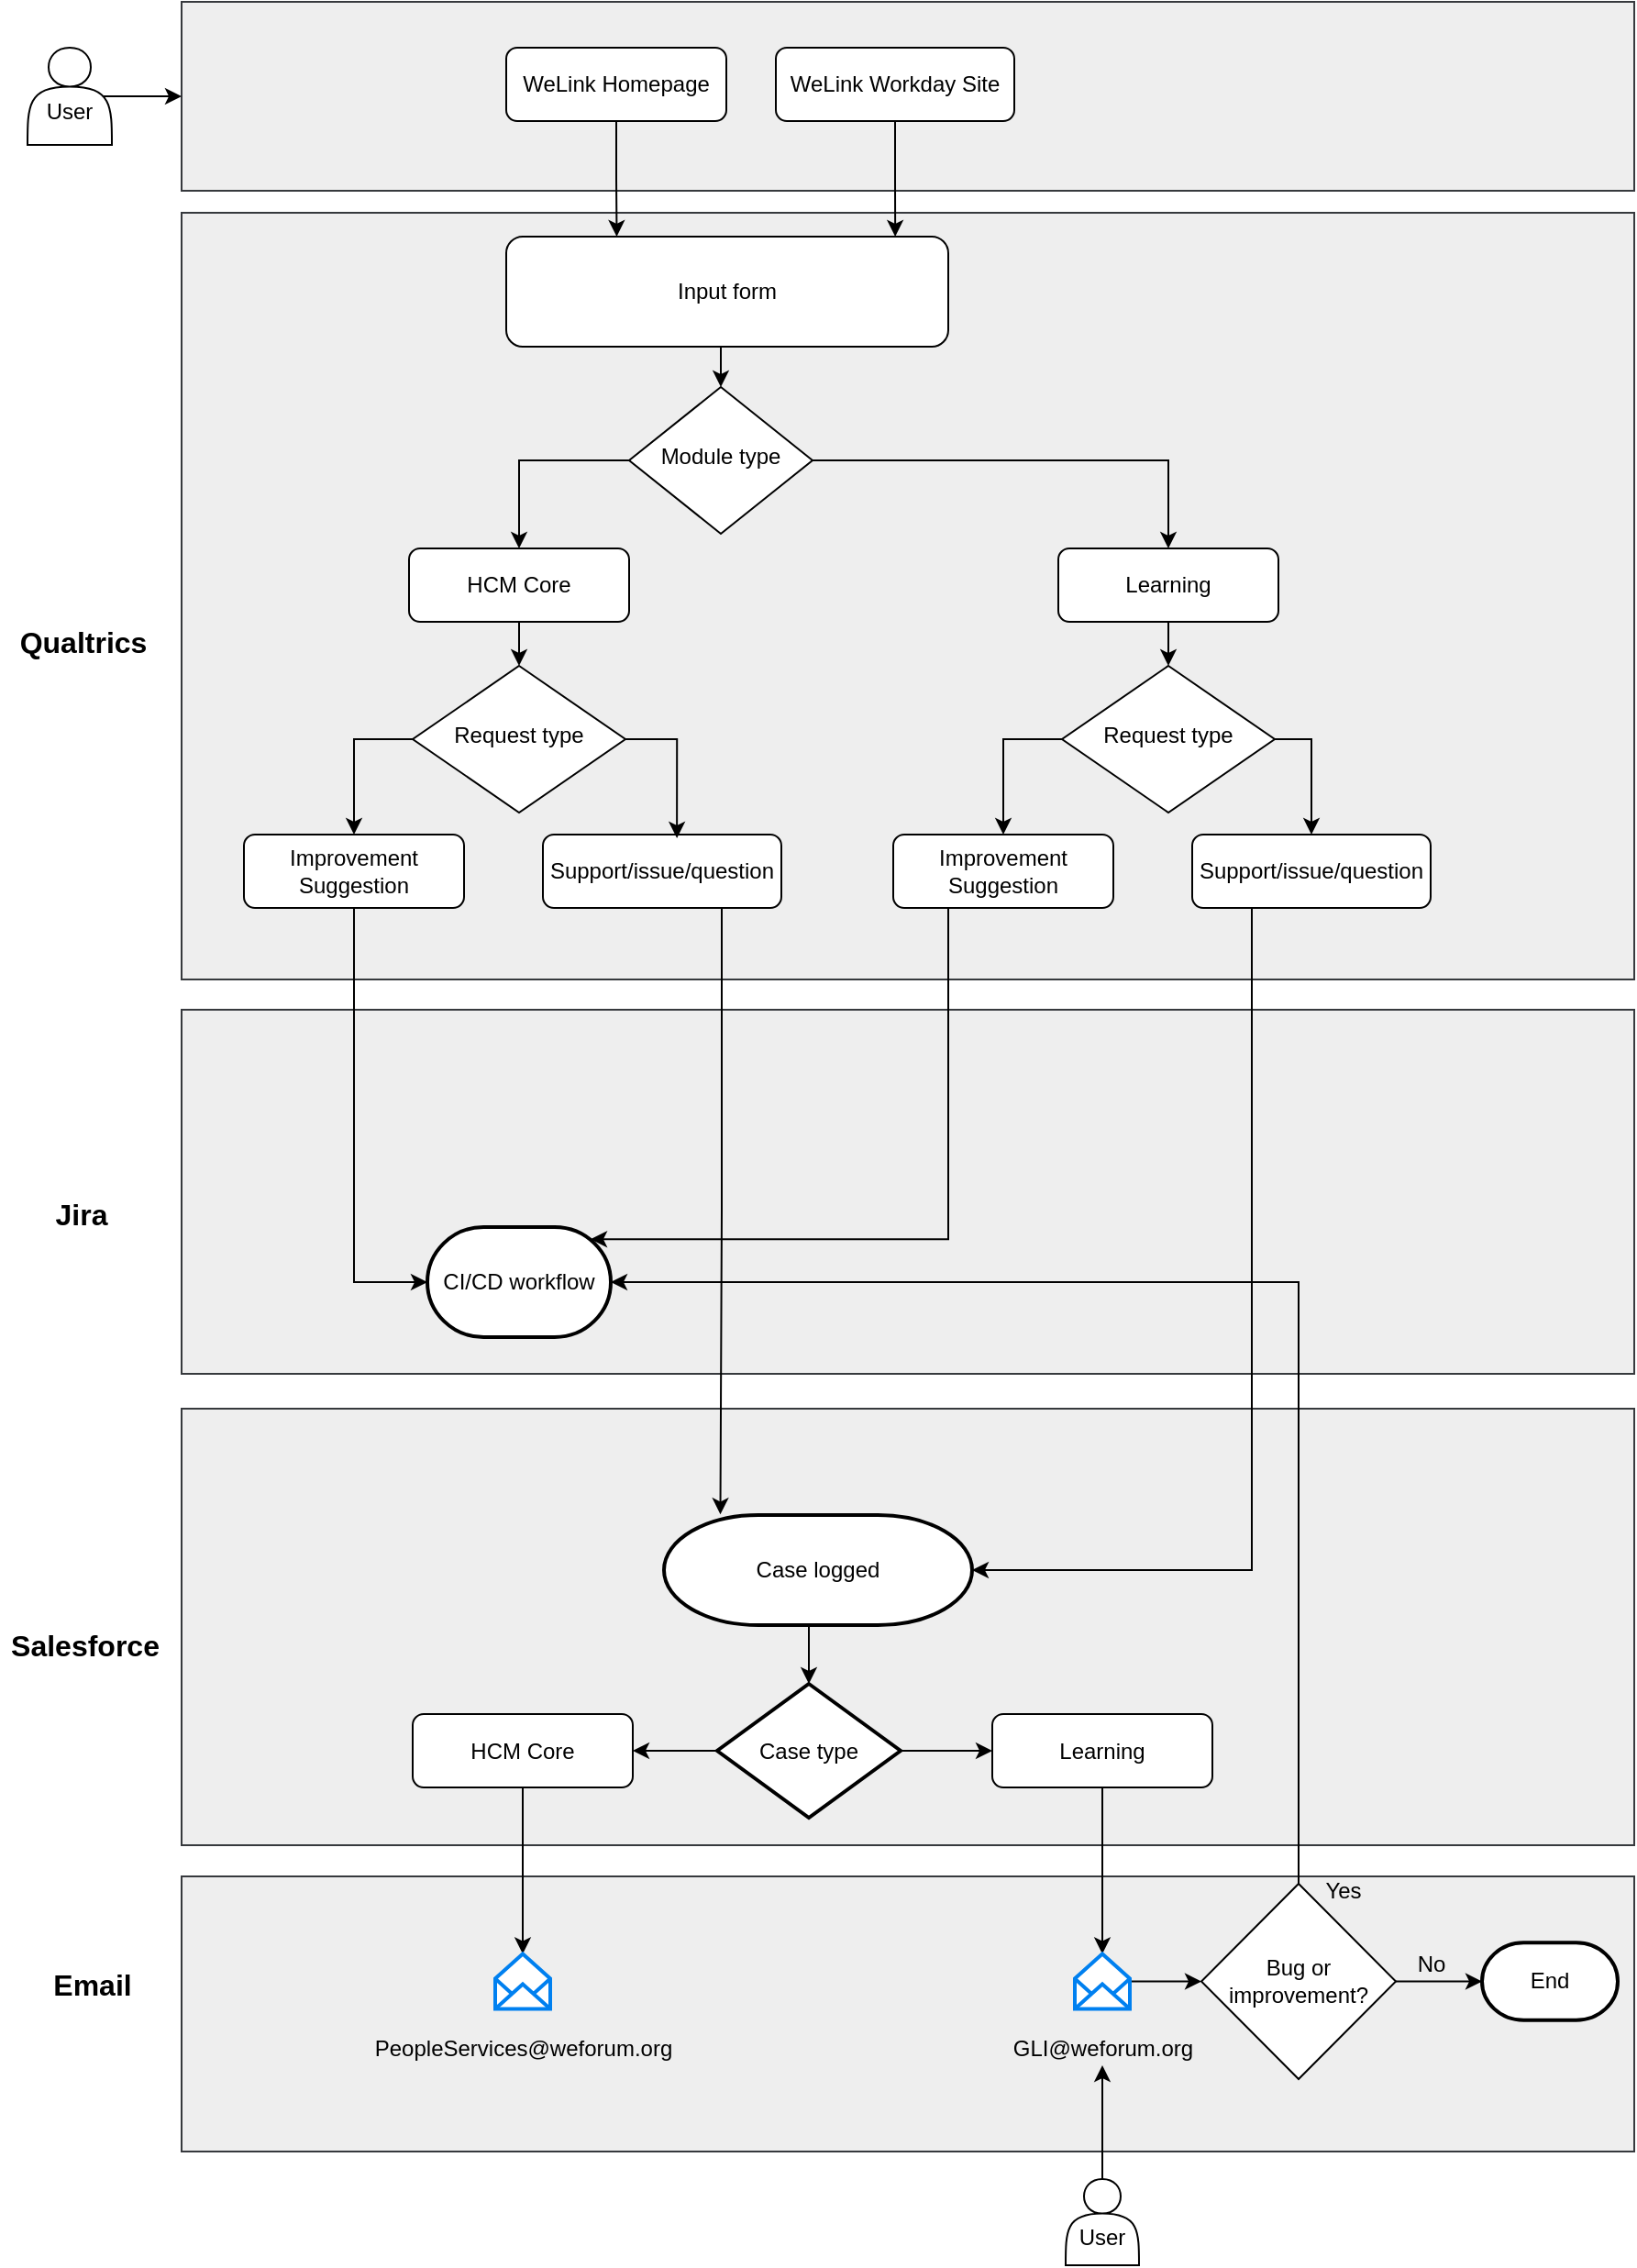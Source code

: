 <mxfile version="13.7.7" type="github">
  <diagram id="C5RBs43oDa-KdzZeNtuy" name="Page-1">
    <mxGraphModel dx="1795" dy="872" grid="0" gridSize="10" guides="1" tooltips="1" connect="1" arrows="1" fold="1" page="0" pageScale="1" pageWidth="827" pageHeight="1169" math="0" shadow="0">
      <root>
        <mxCell id="WIyWlLk6GJQsqaUBKTNV-0" />
        <mxCell id="WIyWlLk6GJQsqaUBKTNV-1" parent="WIyWlLk6GJQsqaUBKTNV-0" />
        <mxCell id="D9vbh_8IcNv3RJt-XEtt-66" value="" style="rounded=0;whiteSpace=wrap;html=1;fillColor=#eeeeee;strokeColor=#36393d;" vertex="1" parent="WIyWlLk6GJQsqaUBKTNV-1">
          <mxGeometry x="96" y="1083" width="792" height="150" as="geometry" />
        </mxCell>
        <mxCell id="D9vbh_8IcNv3RJt-XEtt-65" value="" style="rounded=0;whiteSpace=wrap;html=1;fillColor=#eeeeee;strokeColor=#36393d;" vertex="1" parent="WIyWlLk6GJQsqaUBKTNV-1">
          <mxGeometry x="96" y="828" width="792" height="238" as="geometry" />
        </mxCell>
        <mxCell id="D9vbh_8IcNv3RJt-XEtt-64" value="" style="rounded=0;whiteSpace=wrap;html=1;fillColor=#eeeeee;strokeColor=#36393d;" vertex="1" parent="WIyWlLk6GJQsqaUBKTNV-1">
          <mxGeometry x="96" y="610.5" width="792" height="198.5" as="geometry" />
        </mxCell>
        <mxCell id="D9vbh_8IcNv3RJt-XEtt-63" value="" style="rounded=0;whiteSpace=wrap;html=1;fillColor=#eeeeee;strokeColor=#36393d;" vertex="1" parent="WIyWlLk6GJQsqaUBKTNV-1">
          <mxGeometry x="96" y="176" width="792" height="418" as="geometry" />
        </mxCell>
        <mxCell id="D9vbh_8IcNv3RJt-XEtt-62" value="" style="rounded=0;whiteSpace=wrap;html=1;fillColor=#eeeeee;strokeColor=#36393d;" vertex="1" parent="WIyWlLk6GJQsqaUBKTNV-1">
          <mxGeometry x="96" y="61" width="792" height="103" as="geometry" />
        </mxCell>
        <mxCell id="D9vbh_8IcNv3RJt-XEtt-84" style="edgeStyle=orthogonalEdgeStyle;rounded=0;orthogonalLoop=1;jettySize=auto;html=1;exitX=0.5;exitY=1;exitDx=0;exitDy=0;entryX=0.25;entryY=0;entryDx=0;entryDy=0;" edge="1" parent="WIyWlLk6GJQsqaUBKTNV-1" source="WIyWlLk6GJQsqaUBKTNV-3" target="D9vbh_8IcNv3RJt-XEtt-14">
          <mxGeometry relative="1" as="geometry" />
        </mxCell>
        <mxCell id="WIyWlLk6GJQsqaUBKTNV-3" value="WeLink Homepage" style="rounded=1;whiteSpace=wrap;html=1;fontSize=12;glass=0;strokeWidth=1;shadow=0;" parent="WIyWlLk6GJQsqaUBKTNV-1" vertex="1">
          <mxGeometry x="273" y="86" width="120" height="40" as="geometry" />
        </mxCell>
        <mxCell id="D9vbh_8IcNv3RJt-XEtt-79" style="edgeStyle=orthogonalEdgeStyle;rounded=0;orthogonalLoop=1;jettySize=auto;html=1;exitX=0.75;exitY=1;exitDx=0;exitDy=0;entryX=0.183;entryY=-0.006;entryDx=0;entryDy=0;entryPerimeter=0;" edge="1" parent="WIyWlLk6GJQsqaUBKTNV-1" source="WIyWlLk6GJQsqaUBKTNV-7" target="D9vbh_8IcNv3RJt-XEtt-34">
          <mxGeometry relative="1" as="geometry">
            <Array as="points">
              <mxPoint x="391" y="720" />
            </Array>
          </mxGeometry>
        </mxCell>
        <mxCell id="WIyWlLk6GJQsqaUBKTNV-7" value="Support/issue/question" style="rounded=1;whiteSpace=wrap;html=1;fontSize=12;glass=0;strokeWidth=1;shadow=0;" parent="WIyWlLk6GJQsqaUBKTNV-1" vertex="1">
          <mxGeometry x="293" y="515" width="130" height="40" as="geometry" />
        </mxCell>
        <mxCell id="D9vbh_8IcNv3RJt-XEtt-16" style="edgeStyle=orthogonalEdgeStyle;rounded=0;orthogonalLoop=1;jettySize=auto;html=1;exitX=1;exitY=0.5;exitDx=0;exitDy=0;entryX=0.5;entryY=0;entryDx=0;entryDy=0;" edge="1" parent="WIyWlLk6GJQsqaUBKTNV-1" source="WIyWlLk6GJQsqaUBKTNV-10" target="D9vbh_8IcNv3RJt-XEtt-15">
          <mxGeometry relative="1" as="geometry" />
        </mxCell>
        <mxCell id="D9vbh_8IcNv3RJt-XEtt-17" style="edgeStyle=orthogonalEdgeStyle;rounded=0;orthogonalLoop=1;jettySize=auto;html=1;exitX=0;exitY=0.5;exitDx=0;exitDy=0;entryX=0.5;entryY=0;entryDx=0;entryDy=0;" edge="1" parent="WIyWlLk6GJQsqaUBKTNV-1" source="WIyWlLk6GJQsqaUBKTNV-10" target="WIyWlLk6GJQsqaUBKTNV-12">
          <mxGeometry relative="1" as="geometry" />
        </mxCell>
        <mxCell id="WIyWlLk6GJQsqaUBKTNV-10" value="Module type" style="rhombus;whiteSpace=wrap;html=1;shadow=0;fontFamily=Helvetica;fontSize=12;align=center;strokeWidth=1;spacing=6;spacingTop=-4;" parent="WIyWlLk6GJQsqaUBKTNV-1" vertex="1">
          <mxGeometry x="340" y="271" width="100" height="80" as="geometry" />
        </mxCell>
        <mxCell id="D9vbh_8IcNv3RJt-XEtt-36" style="edgeStyle=orthogonalEdgeStyle;rounded=0;orthogonalLoop=1;jettySize=auto;html=1;exitX=0.5;exitY=1;exitDx=0;exitDy=0;entryX=0;entryY=0.5;entryDx=0;entryDy=0;entryPerimeter=0;" edge="1" parent="WIyWlLk6GJQsqaUBKTNV-1" source="WIyWlLk6GJQsqaUBKTNV-11" target="D9vbh_8IcNv3RJt-XEtt-32">
          <mxGeometry relative="1" as="geometry" />
        </mxCell>
        <mxCell id="WIyWlLk6GJQsqaUBKTNV-11" value="Improvement Suggestion" style="rounded=1;whiteSpace=wrap;html=1;fontSize=12;glass=0;strokeWidth=1;shadow=0;" parent="WIyWlLk6GJQsqaUBKTNV-1" vertex="1">
          <mxGeometry x="130" y="515" width="120" height="40" as="geometry" />
        </mxCell>
        <mxCell id="D9vbh_8IcNv3RJt-XEtt-24" style="edgeStyle=orthogonalEdgeStyle;rounded=0;orthogonalLoop=1;jettySize=auto;html=1;exitX=0.5;exitY=1;exitDx=0;exitDy=0;entryX=0.5;entryY=0;entryDx=0;entryDy=0;" edge="1" parent="WIyWlLk6GJQsqaUBKTNV-1" source="WIyWlLk6GJQsqaUBKTNV-12" target="D9vbh_8IcNv3RJt-XEtt-21">
          <mxGeometry relative="1" as="geometry" />
        </mxCell>
        <mxCell id="WIyWlLk6GJQsqaUBKTNV-12" value="HCM Core" style="rounded=1;whiteSpace=wrap;html=1;fontSize=12;glass=0;strokeWidth=1;shadow=0;" parent="WIyWlLk6GJQsqaUBKTNV-1" vertex="1">
          <mxGeometry x="220" y="359" width="120" height="40" as="geometry" />
        </mxCell>
        <mxCell id="D9vbh_8IcNv3RJt-XEtt-19" style="edgeStyle=orthogonalEdgeStyle;rounded=0;orthogonalLoop=1;jettySize=auto;html=1;exitX=0.5;exitY=1;exitDx=0;exitDy=0;entryX=0.88;entryY=0;entryDx=0;entryDy=0;entryPerimeter=0;" edge="1" parent="WIyWlLk6GJQsqaUBKTNV-1" source="D9vbh_8IcNv3RJt-XEtt-0" target="D9vbh_8IcNv3RJt-XEtt-14">
          <mxGeometry relative="1" as="geometry" />
        </mxCell>
        <mxCell id="D9vbh_8IcNv3RJt-XEtt-0" value="WeLink Workday Site" style="rounded=1;whiteSpace=wrap;html=1;fontSize=12;glass=0;strokeWidth=1;shadow=0;" vertex="1" parent="WIyWlLk6GJQsqaUBKTNV-1">
          <mxGeometry x="420" y="86" width="130" height="40" as="geometry" />
        </mxCell>
        <mxCell id="D9vbh_8IcNv3RJt-XEtt-13" value="Qualtrics" style="text;html=1;align=center;verticalAlign=middle;resizable=0;points=[];autosize=1;fontStyle=1;fontSize=16;" vertex="1" parent="WIyWlLk6GJQsqaUBKTNV-1">
          <mxGeometry x="2" y="398" width="79" height="23" as="geometry" />
        </mxCell>
        <mxCell id="D9vbh_8IcNv3RJt-XEtt-18" style="edgeStyle=orthogonalEdgeStyle;rounded=0;orthogonalLoop=1;jettySize=auto;html=1;exitX=0.5;exitY=1;exitDx=0;exitDy=0;entryX=0.5;entryY=0;entryDx=0;entryDy=0;" edge="1" parent="WIyWlLk6GJQsqaUBKTNV-1" source="D9vbh_8IcNv3RJt-XEtt-14" target="WIyWlLk6GJQsqaUBKTNV-10">
          <mxGeometry relative="1" as="geometry" />
        </mxCell>
        <mxCell id="D9vbh_8IcNv3RJt-XEtt-14" value="Input form" style="rounded=1;whiteSpace=wrap;html=1;" vertex="1" parent="WIyWlLk6GJQsqaUBKTNV-1">
          <mxGeometry x="273" y="189" width="241" height="60" as="geometry" />
        </mxCell>
        <mxCell id="D9vbh_8IcNv3RJt-XEtt-28" style="edgeStyle=orthogonalEdgeStyle;rounded=0;orthogonalLoop=1;jettySize=auto;html=1;exitX=0.5;exitY=1;exitDx=0;exitDy=0;entryX=0.5;entryY=0;entryDx=0;entryDy=0;" edge="1" parent="WIyWlLk6GJQsqaUBKTNV-1" source="D9vbh_8IcNv3RJt-XEtt-15" target="D9vbh_8IcNv3RJt-XEtt-27">
          <mxGeometry relative="1" as="geometry" />
        </mxCell>
        <mxCell id="D9vbh_8IcNv3RJt-XEtt-15" value="Learning" style="rounded=1;whiteSpace=wrap;html=1;fontSize=12;glass=0;strokeWidth=1;shadow=0;" vertex="1" parent="WIyWlLk6GJQsqaUBKTNV-1">
          <mxGeometry x="574" y="359" width="120" height="40" as="geometry" />
        </mxCell>
        <mxCell id="D9vbh_8IcNv3RJt-XEtt-22" style="edgeStyle=orthogonalEdgeStyle;rounded=0;orthogonalLoop=1;jettySize=auto;html=1;exitX=0;exitY=0.5;exitDx=0;exitDy=0;entryX=0.5;entryY=0;entryDx=0;entryDy=0;" edge="1" parent="WIyWlLk6GJQsqaUBKTNV-1" source="D9vbh_8IcNv3RJt-XEtt-21" target="WIyWlLk6GJQsqaUBKTNV-11">
          <mxGeometry relative="1" as="geometry" />
        </mxCell>
        <mxCell id="D9vbh_8IcNv3RJt-XEtt-23" style="edgeStyle=orthogonalEdgeStyle;rounded=0;orthogonalLoop=1;jettySize=auto;html=1;exitX=1;exitY=0.5;exitDx=0;exitDy=0;entryX=0.562;entryY=0.05;entryDx=0;entryDy=0;entryPerimeter=0;" edge="1" parent="WIyWlLk6GJQsqaUBKTNV-1" source="D9vbh_8IcNv3RJt-XEtt-21" target="WIyWlLk6GJQsqaUBKTNV-7">
          <mxGeometry relative="1" as="geometry" />
        </mxCell>
        <mxCell id="D9vbh_8IcNv3RJt-XEtt-21" value="Request type" style="rhombus;whiteSpace=wrap;html=1;shadow=0;fontFamily=Helvetica;fontSize=12;align=center;strokeWidth=1;spacing=6;spacingTop=-4;" vertex="1" parent="WIyWlLk6GJQsqaUBKTNV-1">
          <mxGeometry x="222" y="423" width="116" height="80" as="geometry" />
        </mxCell>
        <mxCell id="D9vbh_8IcNv3RJt-XEtt-80" style="edgeStyle=orthogonalEdgeStyle;rounded=0;orthogonalLoop=1;jettySize=auto;html=1;exitX=0.25;exitY=1;exitDx=0;exitDy=0;entryX=1;entryY=0.5;entryDx=0;entryDy=0;entryPerimeter=0;" edge="1" parent="WIyWlLk6GJQsqaUBKTNV-1" source="D9vbh_8IcNv3RJt-XEtt-25" target="D9vbh_8IcNv3RJt-XEtt-34">
          <mxGeometry relative="1" as="geometry" />
        </mxCell>
        <mxCell id="D9vbh_8IcNv3RJt-XEtt-25" value="Support/issue/question" style="rounded=1;whiteSpace=wrap;html=1;fontSize=12;glass=0;strokeWidth=1;shadow=0;" vertex="1" parent="WIyWlLk6GJQsqaUBKTNV-1">
          <mxGeometry x="647" y="515" width="130" height="40" as="geometry" />
        </mxCell>
        <mxCell id="D9vbh_8IcNv3RJt-XEtt-76" style="edgeStyle=orthogonalEdgeStyle;rounded=0;orthogonalLoop=1;jettySize=auto;html=1;exitX=0.25;exitY=1;exitDx=0;exitDy=0;entryX=0.89;entryY=0.11;entryDx=0;entryDy=0;entryPerimeter=0;" edge="1" parent="WIyWlLk6GJQsqaUBKTNV-1" source="D9vbh_8IcNv3RJt-XEtt-26" target="D9vbh_8IcNv3RJt-XEtt-32">
          <mxGeometry relative="1" as="geometry">
            <Array as="points">
              <mxPoint x="514" y="736" />
            </Array>
          </mxGeometry>
        </mxCell>
        <mxCell id="D9vbh_8IcNv3RJt-XEtt-26" value="Improvement Suggestion" style="rounded=1;whiteSpace=wrap;html=1;fontSize=12;glass=0;strokeWidth=1;shadow=0;" vertex="1" parent="WIyWlLk6GJQsqaUBKTNV-1">
          <mxGeometry x="484" y="515" width="120" height="40" as="geometry" />
        </mxCell>
        <mxCell id="D9vbh_8IcNv3RJt-XEtt-29" style="edgeStyle=orthogonalEdgeStyle;rounded=0;orthogonalLoop=1;jettySize=auto;html=1;exitX=0;exitY=0.5;exitDx=0;exitDy=0;entryX=0.5;entryY=0;entryDx=0;entryDy=0;" edge="1" parent="WIyWlLk6GJQsqaUBKTNV-1" source="D9vbh_8IcNv3RJt-XEtt-27" target="D9vbh_8IcNv3RJt-XEtt-26">
          <mxGeometry relative="1" as="geometry" />
        </mxCell>
        <mxCell id="D9vbh_8IcNv3RJt-XEtt-30" style="edgeStyle=orthogonalEdgeStyle;rounded=0;orthogonalLoop=1;jettySize=auto;html=1;exitX=1;exitY=0.5;exitDx=0;exitDy=0;" edge="1" parent="WIyWlLk6GJQsqaUBKTNV-1" source="D9vbh_8IcNv3RJt-XEtt-27" target="D9vbh_8IcNv3RJt-XEtt-25">
          <mxGeometry relative="1" as="geometry" />
        </mxCell>
        <mxCell id="D9vbh_8IcNv3RJt-XEtt-27" value="Request type" style="rhombus;whiteSpace=wrap;html=1;shadow=0;fontFamily=Helvetica;fontSize=12;align=center;strokeWidth=1;spacing=6;spacingTop=-4;" vertex="1" parent="WIyWlLk6GJQsqaUBKTNV-1">
          <mxGeometry x="576" y="423" width="116" height="80" as="geometry" />
        </mxCell>
        <mxCell id="D9vbh_8IcNv3RJt-XEtt-31" value="Jira" style="text;html=1;align=center;verticalAlign=middle;resizable=0;points=[];autosize=1;fontSize=16;fontStyle=1" vertex="1" parent="WIyWlLk6GJQsqaUBKTNV-1">
          <mxGeometry x="22" y="710" width="38" height="23" as="geometry" />
        </mxCell>
        <mxCell id="D9vbh_8IcNv3RJt-XEtt-32" value="CI/CD workflow" style="strokeWidth=2;html=1;shape=mxgraph.flowchart.terminator;whiteSpace=wrap;" vertex="1" parent="WIyWlLk6GJQsqaUBKTNV-1">
          <mxGeometry x="230" y="729" width="100" height="60" as="geometry" />
        </mxCell>
        <mxCell id="D9vbh_8IcNv3RJt-XEtt-33" value="Salesforce" style="text;html=1;align=center;verticalAlign=middle;resizable=0;points=[];autosize=1;fontSize=16;fontStyle=1" vertex="1" parent="WIyWlLk6GJQsqaUBKTNV-1">
          <mxGeometry x="-3" y="945" width="91" height="23" as="geometry" />
        </mxCell>
        <mxCell id="D9vbh_8IcNv3RJt-XEtt-42" style="edgeStyle=orthogonalEdgeStyle;rounded=0;orthogonalLoop=1;jettySize=auto;html=1;exitX=0.5;exitY=1;exitDx=0;exitDy=0;exitPerimeter=0;entryX=0.5;entryY=0;entryDx=0;entryDy=0;entryPerimeter=0;" edge="1" parent="WIyWlLk6GJQsqaUBKTNV-1" source="D9vbh_8IcNv3RJt-XEtt-34" target="D9vbh_8IcNv3RJt-XEtt-40">
          <mxGeometry relative="1" as="geometry" />
        </mxCell>
        <mxCell id="D9vbh_8IcNv3RJt-XEtt-34" value="Case logged" style="strokeWidth=2;html=1;shape=mxgraph.flowchart.terminator;whiteSpace=wrap;" vertex="1" parent="WIyWlLk6GJQsqaUBKTNV-1">
          <mxGeometry x="359" y="886" width="168" height="60" as="geometry" />
        </mxCell>
        <mxCell id="D9vbh_8IcNv3RJt-XEtt-35" value="Email" style="text;html=1;align=center;verticalAlign=middle;resizable=0;points=[];autosize=1;fontSize=16;fontStyle=1" vertex="1" parent="WIyWlLk6GJQsqaUBKTNV-1">
          <mxGeometry x="20.5" y="1130.25" width="53" height="23" as="geometry" />
        </mxCell>
        <mxCell id="D9vbh_8IcNv3RJt-XEtt-45" style="edgeStyle=orthogonalEdgeStyle;rounded=0;orthogonalLoop=1;jettySize=auto;html=1;exitX=1;exitY=0.5;exitDx=0;exitDy=0;exitPerimeter=0;entryX=0;entryY=0.5;entryDx=0;entryDy=0;" edge="1" parent="WIyWlLk6GJQsqaUBKTNV-1" source="D9vbh_8IcNv3RJt-XEtt-40" target="D9vbh_8IcNv3RJt-XEtt-44">
          <mxGeometry relative="1" as="geometry" />
        </mxCell>
        <mxCell id="D9vbh_8IcNv3RJt-XEtt-46" style="edgeStyle=orthogonalEdgeStyle;rounded=0;orthogonalLoop=1;jettySize=auto;html=1;exitX=0;exitY=0.5;exitDx=0;exitDy=0;exitPerimeter=0;entryX=1;entryY=0.5;entryDx=0;entryDy=0;" edge="1" parent="WIyWlLk6GJQsqaUBKTNV-1" source="D9vbh_8IcNv3RJt-XEtt-40" target="D9vbh_8IcNv3RJt-XEtt-43">
          <mxGeometry relative="1" as="geometry" />
        </mxCell>
        <mxCell id="D9vbh_8IcNv3RJt-XEtt-40" value="Case type" style="strokeWidth=2;html=1;shape=mxgraph.flowchart.decision;whiteSpace=wrap;" vertex="1" parent="WIyWlLk6GJQsqaUBKTNV-1">
          <mxGeometry x="388" y="978" width="100" height="73" as="geometry" />
        </mxCell>
        <mxCell id="D9vbh_8IcNv3RJt-XEtt-51" style="edgeStyle=orthogonalEdgeStyle;rounded=0;orthogonalLoop=1;jettySize=auto;html=1;exitX=0.5;exitY=1;exitDx=0;exitDy=0;" edge="1" parent="WIyWlLk6GJQsqaUBKTNV-1" source="D9vbh_8IcNv3RJt-XEtt-43" target="D9vbh_8IcNv3RJt-XEtt-47">
          <mxGeometry relative="1" as="geometry" />
        </mxCell>
        <mxCell id="D9vbh_8IcNv3RJt-XEtt-43" value="HCM Core" style="rounded=1;whiteSpace=wrap;html=1;fontSize=12;glass=0;strokeWidth=1;shadow=0;" vertex="1" parent="WIyWlLk6GJQsqaUBKTNV-1">
          <mxGeometry x="222" y="994.5" width="120" height="40" as="geometry" />
        </mxCell>
        <mxCell id="D9vbh_8IcNv3RJt-XEtt-52" style="edgeStyle=orthogonalEdgeStyle;rounded=0;orthogonalLoop=1;jettySize=auto;html=1;exitX=0.5;exitY=1;exitDx=0;exitDy=0;" edge="1" parent="WIyWlLk6GJQsqaUBKTNV-1" source="D9vbh_8IcNv3RJt-XEtt-44" target="D9vbh_8IcNv3RJt-XEtt-48">
          <mxGeometry relative="1" as="geometry" />
        </mxCell>
        <mxCell id="D9vbh_8IcNv3RJt-XEtt-44" value="Learning" style="rounded=1;whiteSpace=wrap;html=1;fontSize=12;glass=0;strokeWidth=1;shadow=0;" vertex="1" parent="WIyWlLk6GJQsqaUBKTNV-1">
          <mxGeometry x="538" y="994.5" width="120" height="40" as="geometry" />
        </mxCell>
        <mxCell id="D9vbh_8IcNv3RJt-XEtt-47" value="" style="html=1;verticalLabelPosition=bottom;align=center;labelBackgroundColor=#ffffff;verticalAlign=top;strokeWidth=2;strokeColor=#0080F0;shadow=0;dashed=0;shape=mxgraph.ios7.icons.envelope_(empty);" vertex="1" parent="WIyWlLk6GJQsqaUBKTNV-1">
          <mxGeometry x="267" y="1125.25" width="30" height="30" as="geometry" />
        </mxCell>
        <mxCell id="D9vbh_8IcNv3RJt-XEtt-55" style="edgeStyle=orthogonalEdgeStyle;rounded=0;orthogonalLoop=1;jettySize=auto;html=1;" edge="1" parent="WIyWlLk6GJQsqaUBKTNV-1" source="D9vbh_8IcNv3RJt-XEtt-48" target="D9vbh_8IcNv3RJt-XEtt-53">
          <mxGeometry relative="1" as="geometry" />
        </mxCell>
        <mxCell id="D9vbh_8IcNv3RJt-XEtt-48" value="" style="html=1;verticalLabelPosition=bottom;align=center;labelBackgroundColor=#ffffff;verticalAlign=top;strokeWidth=2;strokeColor=#0080F0;shadow=0;dashed=0;shape=mxgraph.ios7.icons.envelope_(empty);" vertex="1" parent="WIyWlLk6GJQsqaUBKTNV-1">
          <mxGeometry x="583" y="1125.25" width="30" height="30" as="geometry" />
        </mxCell>
        <mxCell id="D9vbh_8IcNv3RJt-XEtt-49" value="PeopleServices@weforum.org" style="text;html=1;align=center;verticalAlign=middle;resizable=0;points=[];autosize=1;" vertex="1" parent="WIyWlLk6GJQsqaUBKTNV-1">
          <mxGeometry x="196" y="1168" width="172" height="18" as="geometry" />
        </mxCell>
        <mxCell id="D9vbh_8IcNv3RJt-XEtt-50" value="GLI@weforum.org" style="text;html=1;align=center;verticalAlign=middle;resizable=0;points=[];autosize=1;" vertex="1" parent="WIyWlLk6GJQsqaUBKTNV-1">
          <mxGeometry x="544" y="1168" width="108" height="18" as="geometry" />
        </mxCell>
        <mxCell id="D9vbh_8IcNv3RJt-XEtt-54" style="edgeStyle=orthogonalEdgeStyle;rounded=0;orthogonalLoop=1;jettySize=auto;html=1;exitX=1;exitY=0.5;exitDx=0;exitDy=0;entryX=0;entryY=0.5;entryDx=0;entryDy=0;entryPerimeter=0;" edge="1" parent="WIyWlLk6GJQsqaUBKTNV-1" source="D9vbh_8IcNv3RJt-XEtt-53" target="D9vbh_8IcNv3RJt-XEtt-58">
          <mxGeometry relative="1" as="geometry">
            <mxPoint x="842" y="1102" as="targetPoint" />
          </mxGeometry>
        </mxCell>
        <mxCell id="D9vbh_8IcNv3RJt-XEtt-59" style="edgeStyle=orthogonalEdgeStyle;rounded=0;orthogonalLoop=1;jettySize=auto;html=1;exitX=0.5;exitY=0;exitDx=0;exitDy=0;entryX=1;entryY=0.5;entryDx=0;entryDy=0;entryPerimeter=0;" edge="1" parent="WIyWlLk6GJQsqaUBKTNV-1" source="D9vbh_8IcNv3RJt-XEtt-53" target="D9vbh_8IcNv3RJt-XEtt-32">
          <mxGeometry relative="1" as="geometry" />
        </mxCell>
        <mxCell id="D9vbh_8IcNv3RJt-XEtt-53" value="Bug or improvement?" style="rhombus;whiteSpace=wrap;html=1;" vertex="1" parent="WIyWlLk6GJQsqaUBKTNV-1">
          <mxGeometry x="652" y="1087" width="106" height="106.5" as="geometry" />
        </mxCell>
        <mxCell id="D9vbh_8IcNv3RJt-XEtt-56" value="No" style="text;html=1;align=center;verticalAlign=middle;resizable=0;points=[];autosize=1;" vertex="1" parent="WIyWlLk6GJQsqaUBKTNV-1">
          <mxGeometry x="764" y="1122" width="25" height="18" as="geometry" />
        </mxCell>
        <mxCell id="D9vbh_8IcNv3RJt-XEtt-58" value="End" style="strokeWidth=2;html=1;shape=mxgraph.flowchart.terminator;whiteSpace=wrap;" vertex="1" parent="WIyWlLk6GJQsqaUBKTNV-1">
          <mxGeometry x="805" y="1119.13" width="74" height="42.25" as="geometry" />
        </mxCell>
        <mxCell id="D9vbh_8IcNv3RJt-XEtt-60" value="Yes" style="text;html=1;align=center;verticalAlign=middle;resizable=0;points=[];autosize=1;" vertex="1" parent="WIyWlLk6GJQsqaUBKTNV-1">
          <mxGeometry x="714" y="1082" width="30" height="18" as="geometry" />
        </mxCell>
        <mxCell id="D9vbh_8IcNv3RJt-XEtt-69" style="edgeStyle=orthogonalEdgeStyle;rounded=0;orthogonalLoop=1;jettySize=auto;html=1;" edge="1" parent="WIyWlLk6GJQsqaUBKTNV-1" source="D9vbh_8IcNv3RJt-XEtt-67" target="D9vbh_8IcNv3RJt-XEtt-50">
          <mxGeometry relative="1" as="geometry" />
        </mxCell>
        <mxCell id="D9vbh_8IcNv3RJt-XEtt-67" value="&lt;br&gt;User" style="shape=actor;whiteSpace=wrap;html=1;fillColor=none;" vertex="1" parent="WIyWlLk6GJQsqaUBKTNV-1">
          <mxGeometry x="578" y="1248" width="40" height="47" as="geometry" />
        </mxCell>
        <mxCell id="D9vbh_8IcNv3RJt-XEtt-75" style="edgeStyle=orthogonalEdgeStyle;rounded=0;orthogonalLoop=1;jettySize=auto;html=1;exitX=0.9;exitY=0.5;exitDx=0;exitDy=0;exitPerimeter=0;entryX=0;entryY=0.5;entryDx=0;entryDy=0;" edge="1" parent="WIyWlLk6GJQsqaUBKTNV-1" source="D9vbh_8IcNv3RJt-XEtt-70" target="D9vbh_8IcNv3RJt-XEtt-62">
          <mxGeometry relative="1" as="geometry" />
        </mxCell>
        <mxCell id="D9vbh_8IcNv3RJt-XEtt-70" value="&lt;br&gt;User" style="shape=actor;whiteSpace=wrap;html=1;fillColor=none;" vertex="1" parent="WIyWlLk6GJQsqaUBKTNV-1">
          <mxGeometry x="12" y="86" width="46" height="53" as="geometry" />
        </mxCell>
      </root>
    </mxGraphModel>
  </diagram>
</mxfile>
